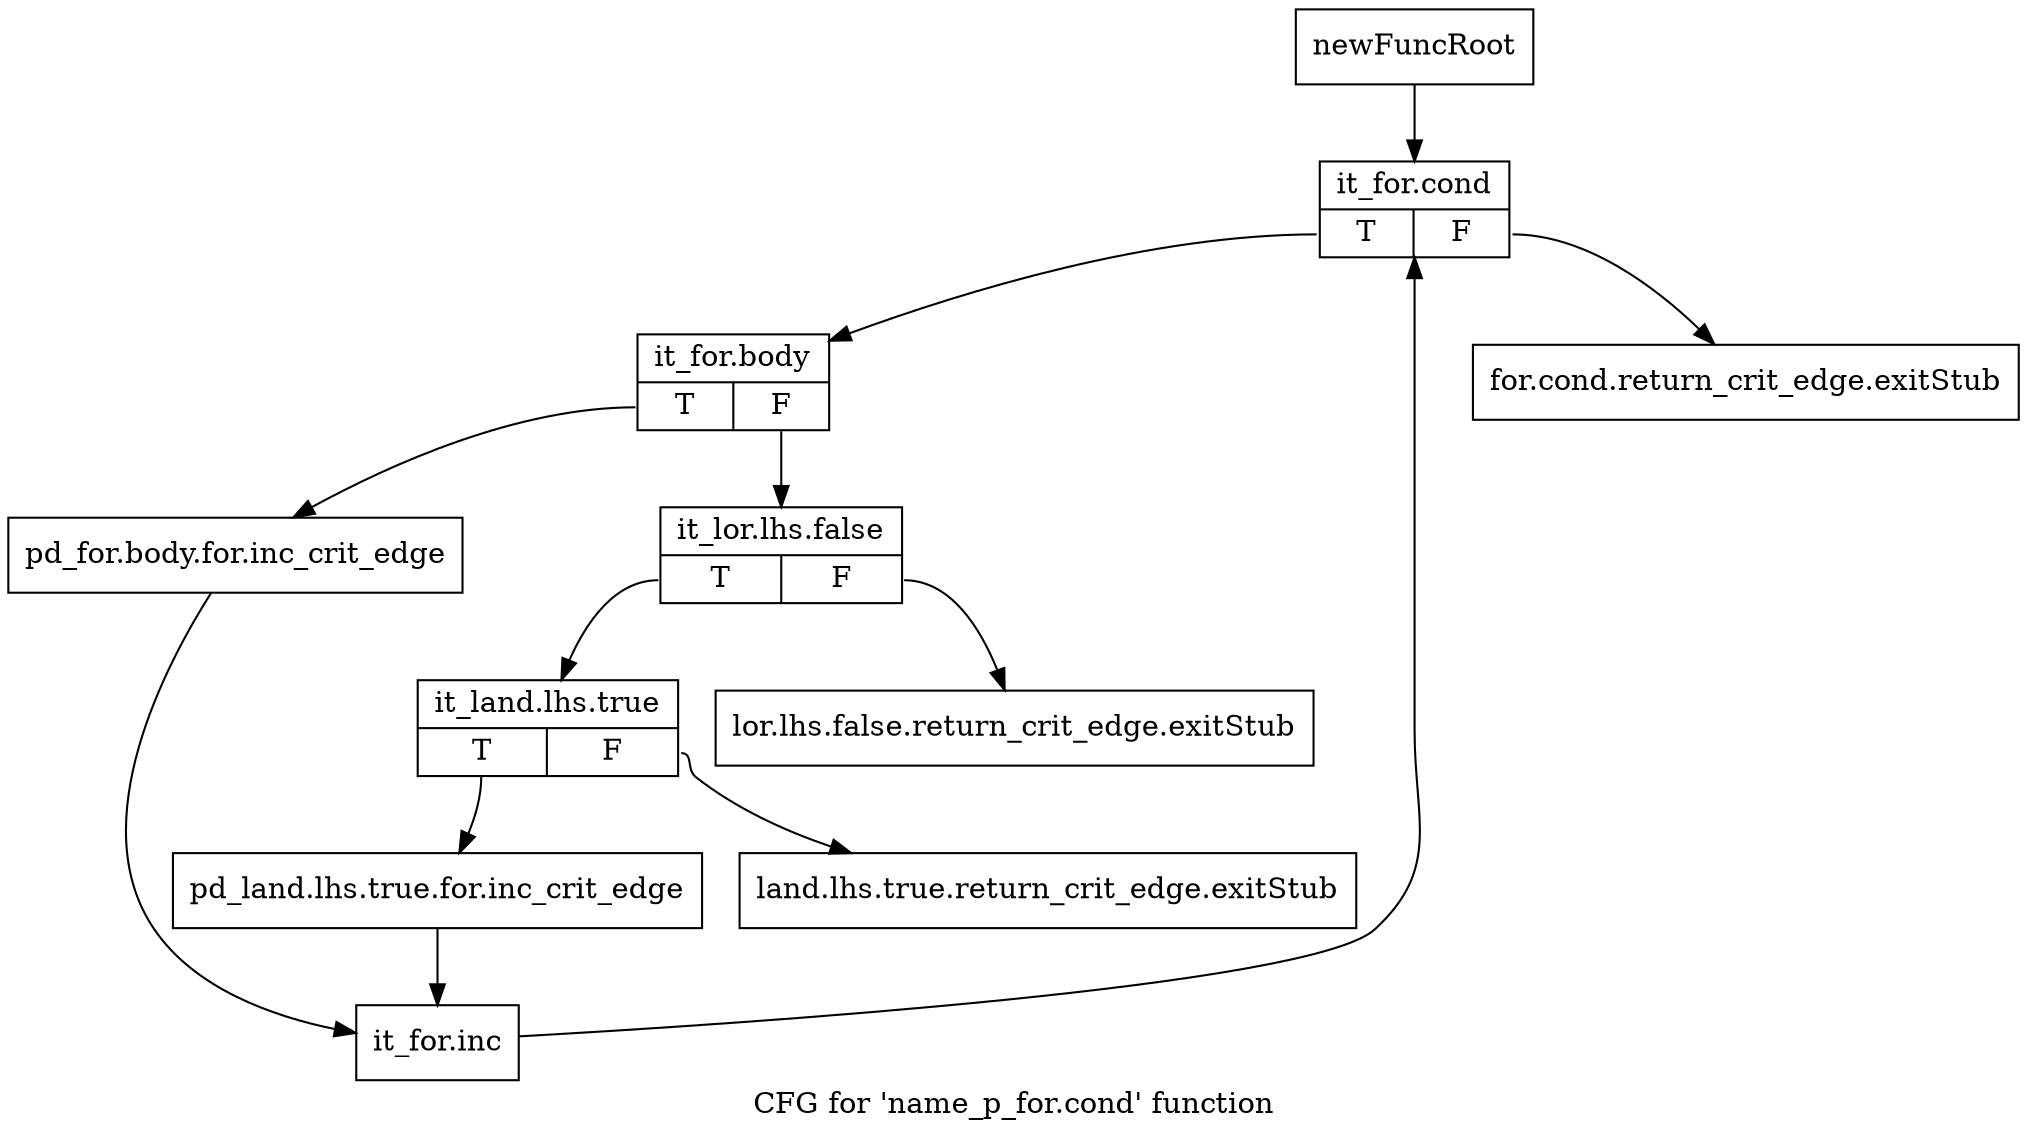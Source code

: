 digraph "CFG for 'name_p_for.cond' function" {
	label="CFG for 'name_p_for.cond' function";

	Node0xa23d580 [shape=record,label="{newFuncRoot}"];
	Node0xa23d580 -> Node0xa23db10;
	Node0xa23d5d0 [shape=record,label="{for.cond.return_crit_edge.exitStub}"];
	Node0xa23da70 [shape=record,label="{lor.lhs.false.return_crit_edge.exitStub}"];
	Node0xa23dac0 [shape=record,label="{land.lhs.true.return_crit_edge.exitStub}"];
	Node0xa23db10 [shape=record,label="{it_for.cond|{<s0>T|<s1>F}}"];
	Node0xa23db10:s0 -> Node0xa23db60;
	Node0xa23db10:s1 -> Node0xa23d5d0;
	Node0xa23db60 [shape=record,label="{it_for.body|{<s0>T|<s1>F}}"];
	Node0xa23db60:s0 -> Node0xa23dca0;
	Node0xa23db60:s1 -> Node0xa23dbb0;
	Node0xa23dbb0 [shape=record,label="{it_lor.lhs.false|{<s0>T|<s1>F}}"];
	Node0xa23dbb0:s0 -> Node0xa23dc00;
	Node0xa23dbb0:s1 -> Node0xa23da70;
	Node0xa23dc00 [shape=record,label="{it_land.lhs.true|{<s0>T|<s1>F}}"];
	Node0xa23dc00:s0 -> Node0xa23dc50;
	Node0xa23dc00:s1 -> Node0xa23dac0;
	Node0xa23dc50 [shape=record,label="{pd_land.lhs.true.for.inc_crit_edge}"];
	Node0xa23dc50 -> Node0xa23dcf0;
	Node0xa23dca0 [shape=record,label="{pd_for.body.for.inc_crit_edge}"];
	Node0xa23dca0 -> Node0xa23dcf0;
	Node0xa23dcf0 [shape=record,label="{it_for.inc}"];
	Node0xa23dcf0 -> Node0xa23db10;
}
